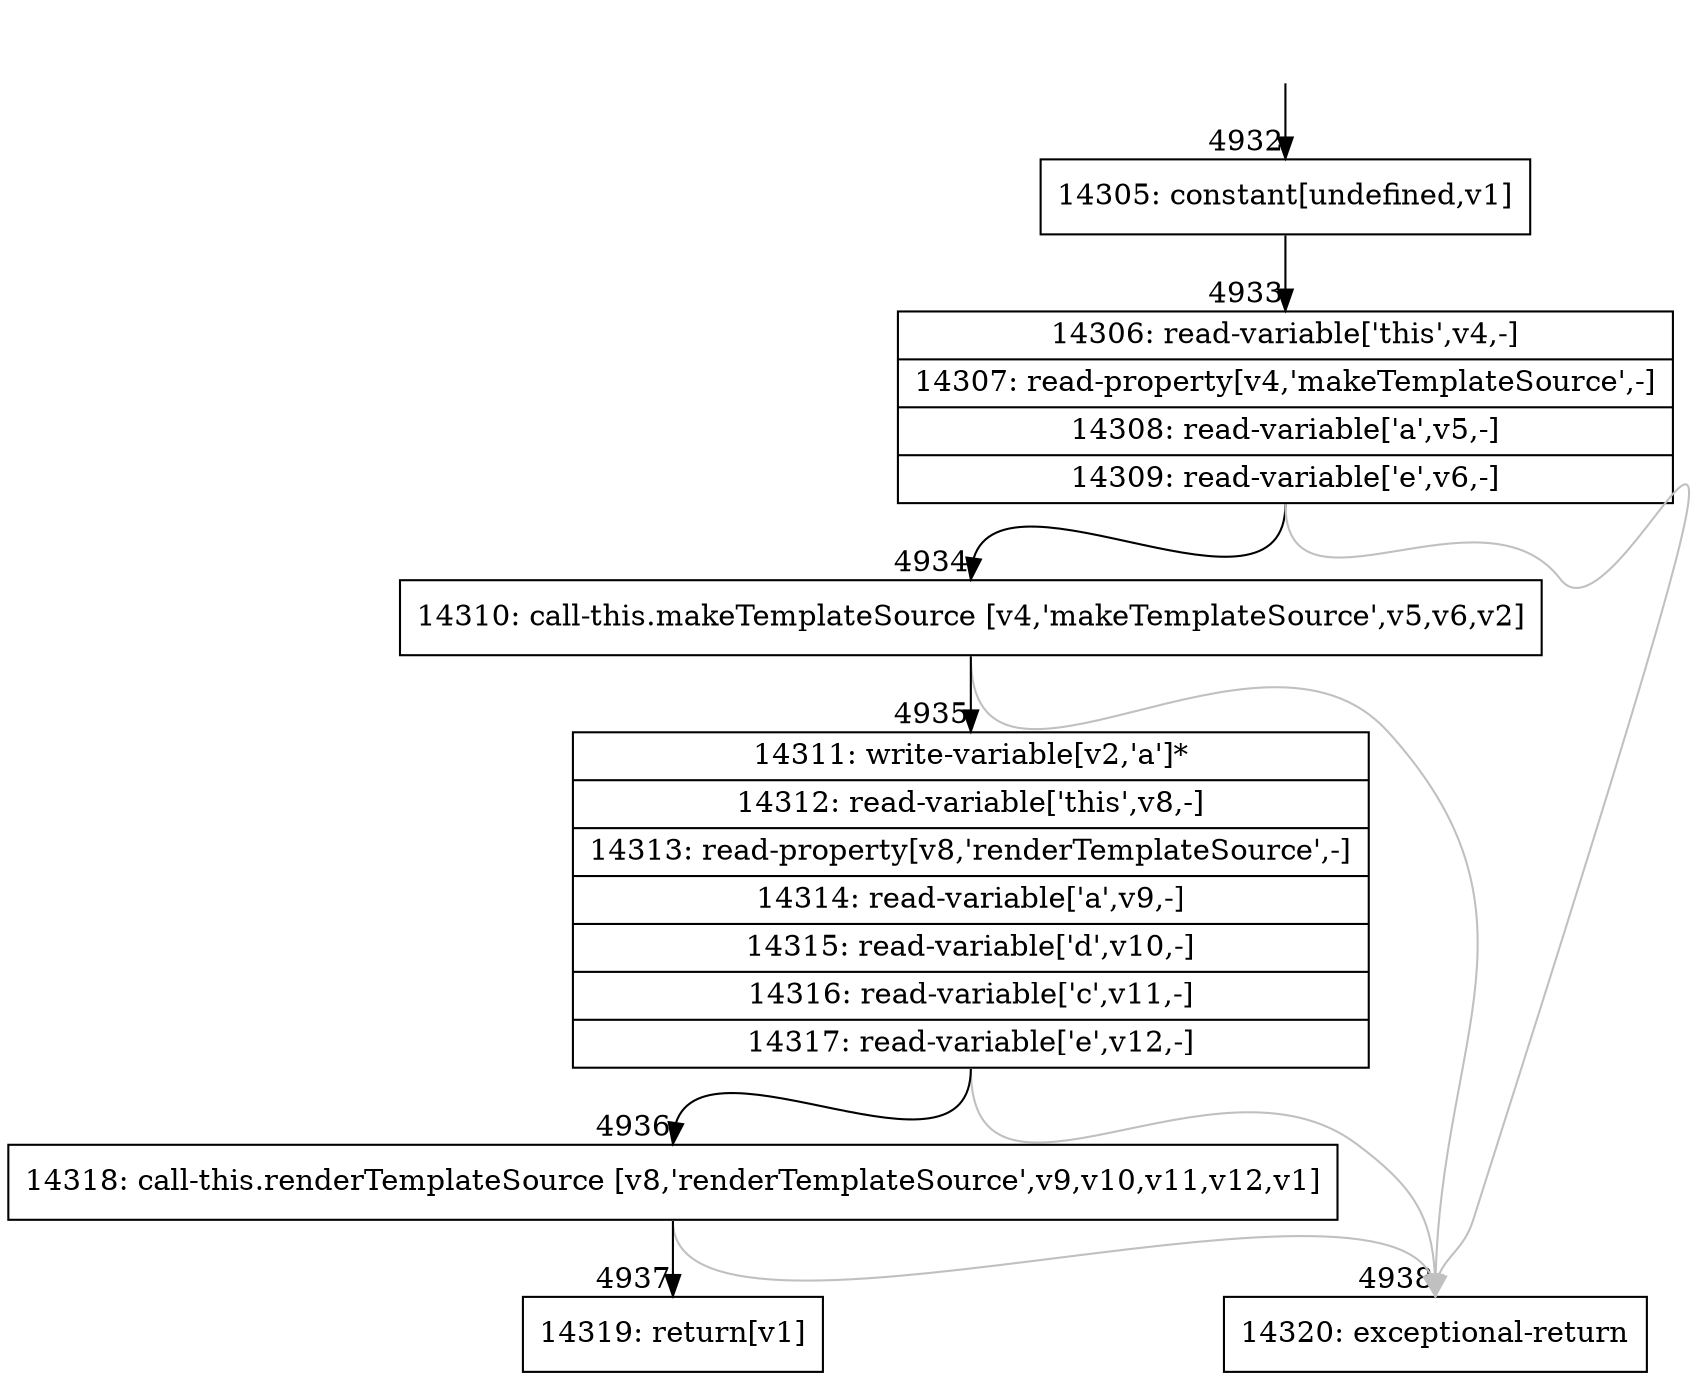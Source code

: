 digraph {
rankdir="TD"
BB_entry411[shape=none,label=""];
BB_entry411 -> BB4932 [tailport=s, headport=n, headlabel="    4932"]
BB4932 [shape=record label="{14305: constant[undefined,v1]}" ] 
BB4932 -> BB4933 [tailport=s, headport=n, headlabel="      4933"]
BB4933 [shape=record label="{14306: read-variable['this',v4,-]|14307: read-property[v4,'makeTemplateSource',-]|14308: read-variable['a',v5,-]|14309: read-variable['e',v6,-]}" ] 
BB4933 -> BB4934 [tailport=s, headport=n, headlabel="      4934"]
BB4933 -> BB4938 [tailport=s, headport=n, color=gray, headlabel="      4938"]
BB4934 [shape=record label="{14310: call-this.makeTemplateSource [v4,'makeTemplateSource',v5,v6,v2]}" ] 
BB4934 -> BB4935 [tailport=s, headport=n, headlabel="      4935"]
BB4934 -> BB4938 [tailport=s, headport=n, color=gray]
BB4935 [shape=record label="{14311: write-variable[v2,'a']*|14312: read-variable['this',v8,-]|14313: read-property[v8,'renderTemplateSource',-]|14314: read-variable['a',v9,-]|14315: read-variable['d',v10,-]|14316: read-variable['c',v11,-]|14317: read-variable['e',v12,-]}" ] 
BB4935 -> BB4936 [tailport=s, headport=n, headlabel="      4936"]
BB4935 -> BB4938 [tailport=s, headport=n, color=gray]
BB4936 [shape=record label="{14318: call-this.renderTemplateSource [v8,'renderTemplateSource',v9,v10,v11,v12,v1]}" ] 
BB4936 -> BB4937 [tailport=s, headport=n, headlabel="      4937"]
BB4936 -> BB4938 [tailport=s, headport=n, color=gray]
BB4937 [shape=record label="{14319: return[v1]}" ] 
BB4938 [shape=record label="{14320: exceptional-return}" ] 
}
